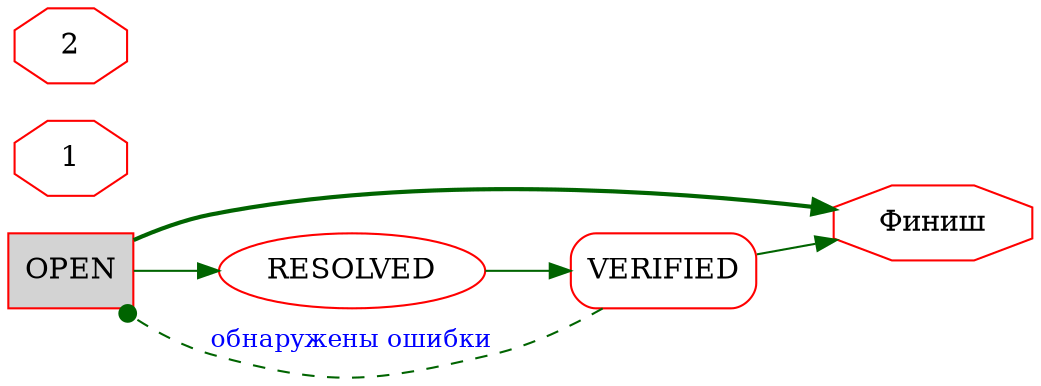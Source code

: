 digraph G{
    rankdir=LR;
    node[color="red",fontsize=14];
    edge[color="darkgreen",fontcolor="blue",fontsize=12];
    OPEN[shape="rectangle",style="filled",fillcolor="lightgrey"];
    CLOSED[shape="octagon",label="Финиш"];
    VERIFIED[shape="rectangle",style="rounded"];
    OPEN->RESOLVED->VERIFIED->CLOSED;
    OPEN->CLOSED[style="bold"];
    VERIFIED->OPEN[label="обнаружены ошибки",style="dashed",arrowhead="dot"];


    NODE1[shape="octagon",label="1"]
    NODE2[shape="octagon",label="2"]
}